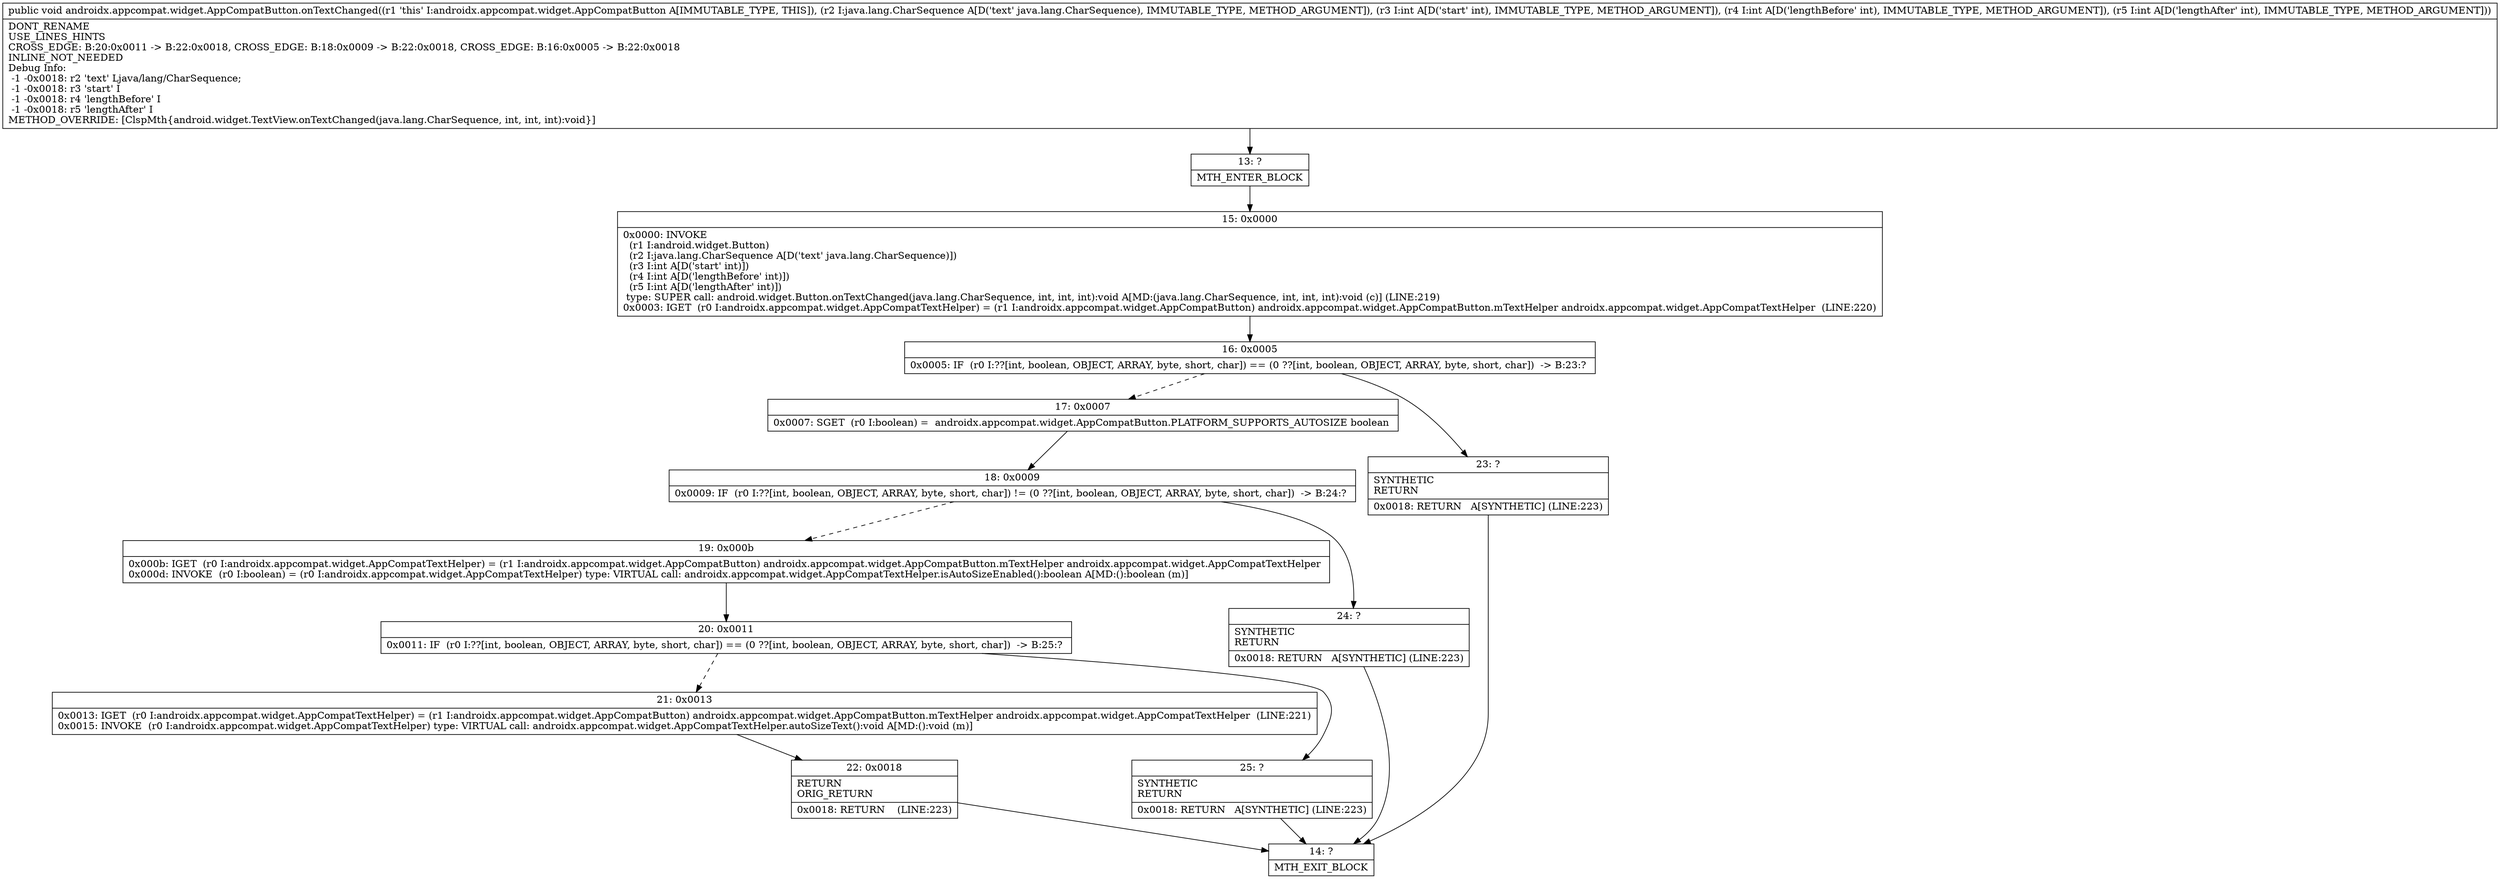 digraph "CFG forandroidx.appcompat.widget.AppCompatButton.onTextChanged(Ljava\/lang\/CharSequence;III)V" {
Node_13 [shape=record,label="{13\:\ ?|MTH_ENTER_BLOCK\l}"];
Node_15 [shape=record,label="{15\:\ 0x0000|0x0000: INVOKE  \l  (r1 I:android.widget.Button)\l  (r2 I:java.lang.CharSequence A[D('text' java.lang.CharSequence)])\l  (r3 I:int A[D('start' int)])\l  (r4 I:int A[D('lengthBefore' int)])\l  (r5 I:int A[D('lengthAfter' int)])\l type: SUPER call: android.widget.Button.onTextChanged(java.lang.CharSequence, int, int, int):void A[MD:(java.lang.CharSequence, int, int, int):void (c)] (LINE:219)\l0x0003: IGET  (r0 I:androidx.appcompat.widget.AppCompatTextHelper) = (r1 I:androidx.appcompat.widget.AppCompatButton) androidx.appcompat.widget.AppCompatButton.mTextHelper androidx.appcompat.widget.AppCompatTextHelper  (LINE:220)\l}"];
Node_16 [shape=record,label="{16\:\ 0x0005|0x0005: IF  (r0 I:??[int, boolean, OBJECT, ARRAY, byte, short, char]) == (0 ??[int, boolean, OBJECT, ARRAY, byte, short, char])  \-\> B:23:? \l}"];
Node_17 [shape=record,label="{17\:\ 0x0007|0x0007: SGET  (r0 I:boolean) =  androidx.appcompat.widget.AppCompatButton.PLATFORM_SUPPORTS_AUTOSIZE boolean \l}"];
Node_18 [shape=record,label="{18\:\ 0x0009|0x0009: IF  (r0 I:??[int, boolean, OBJECT, ARRAY, byte, short, char]) != (0 ??[int, boolean, OBJECT, ARRAY, byte, short, char])  \-\> B:24:? \l}"];
Node_19 [shape=record,label="{19\:\ 0x000b|0x000b: IGET  (r0 I:androidx.appcompat.widget.AppCompatTextHelper) = (r1 I:androidx.appcompat.widget.AppCompatButton) androidx.appcompat.widget.AppCompatButton.mTextHelper androidx.appcompat.widget.AppCompatTextHelper \l0x000d: INVOKE  (r0 I:boolean) = (r0 I:androidx.appcompat.widget.AppCompatTextHelper) type: VIRTUAL call: androidx.appcompat.widget.AppCompatTextHelper.isAutoSizeEnabled():boolean A[MD:():boolean (m)]\l}"];
Node_20 [shape=record,label="{20\:\ 0x0011|0x0011: IF  (r0 I:??[int, boolean, OBJECT, ARRAY, byte, short, char]) == (0 ??[int, boolean, OBJECT, ARRAY, byte, short, char])  \-\> B:25:? \l}"];
Node_21 [shape=record,label="{21\:\ 0x0013|0x0013: IGET  (r0 I:androidx.appcompat.widget.AppCompatTextHelper) = (r1 I:androidx.appcompat.widget.AppCompatButton) androidx.appcompat.widget.AppCompatButton.mTextHelper androidx.appcompat.widget.AppCompatTextHelper  (LINE:221)\l0x0015: INVOKE  (r0 I:androidx.appcompat.widget.AppCompatTextHelper) type: VIRTUAL call: androidx.appcompat.widget.AppCompatTextHelper.autoSizeText():void A[MD:():void (m)]\l}"];
Node_22 [shape=record,label="{22\:\ 0x0018|RETURN\lORIG_RETURN\l|0x0018: RETURN    (LINE:223)\l}"];
Node_14 [shape=record,label="{14\:\ ?|MTH_EXIT_BLOCK\l}"];
Node_25 [shape=record,label="{25\:\ ?|SYNTHETIC\lRETURN\l|0x0018: RETURN   A[SYNTHETIC] (LINE:223)\l}"];
Node_24 [shape=record,label="{24\:\ ?|SYNTHETIC\lRETURN\l|0x0018: RETURN   A[SYNTHETIC] (LINE:223)\l}"];
Node_23 [shape=record,label="{23\:\ ?|SYNTHETIC\lRETURN\l|0x0018: RETURN   A[SYNTHETIC] (LINE:223)\l}"];
MethodNode[shape=record,label="{public void androidx.appcompat.widget.AppCompatButton.onTextChanged((r1 'this' I:androidx.appcompat.widget.AppCompatButton A[IMMUTABLE_TYPE, THIS]), (r2 I:java.lang.CharSequence A[D('text' java.lang.CharSequence), IMMUTABLE_TYPE, METHOD_ARGUMENT]), (r3 I:int A[D('start' int), IMMUTABLE_TYPE, METHOD_ARGUMENT]), (r4 I:int A[D('lengthBefore' int), IMMUTABLE_TYPE, METHOD_ARGUMENT]), (r5 I:int A[D('lengthAfter' int), IMMUTABLE_TYPE, METHOD_ARGUMENT]))  | DONT_RENAME\lUSE_LINES_HINTS\lCROSS_EDGE: B:20:0x0011 \-\> B:22:0x0018, CROSS_EDGE: B:18:0x0009 \-\> B:22:0x0018, CROSS_EDGE: B:16:0x0005 \-\> B:22:0x0018\lINLINE_NOT_NEEDED\lDebug Info:\l  \-1 \-0x0018: r2 'text' Ljava\/lang\/CharSequence;\l  \-1 \-0x0018: r3 'start' I\l  \-1 \-0x0018: r4 'lengthBefore' I\l  \-1 \-0x0018: r5 'lengthAfter' I\lMETHOD_OVERRIDE: [ClspMth\{android.widget.TextView.onTextChanged(java.lang.CharSequence, int, int, int):void\}]\l}"];
MethodNode -> Node_13;Node_13 -> Node_15;
Node_15 -> Node_16;
Node_16 -> Node_17[style=dashed];
Node_16 -> Node_23;
Node_17 -> Node_18;
Node_18 -> Node_19[style=dashed];
Node_18 -> Node_24;
Node_19 -> Node_20;
Node_20 -> Node_21[style=dashed];
Node_20 -> Node_25;
Node_21 -> Node_22;
Node_22 -> Node_14;
Node_25 -> Node_14;
Node_24 -> Node_14;
Node_23 -> Node_14;
}


